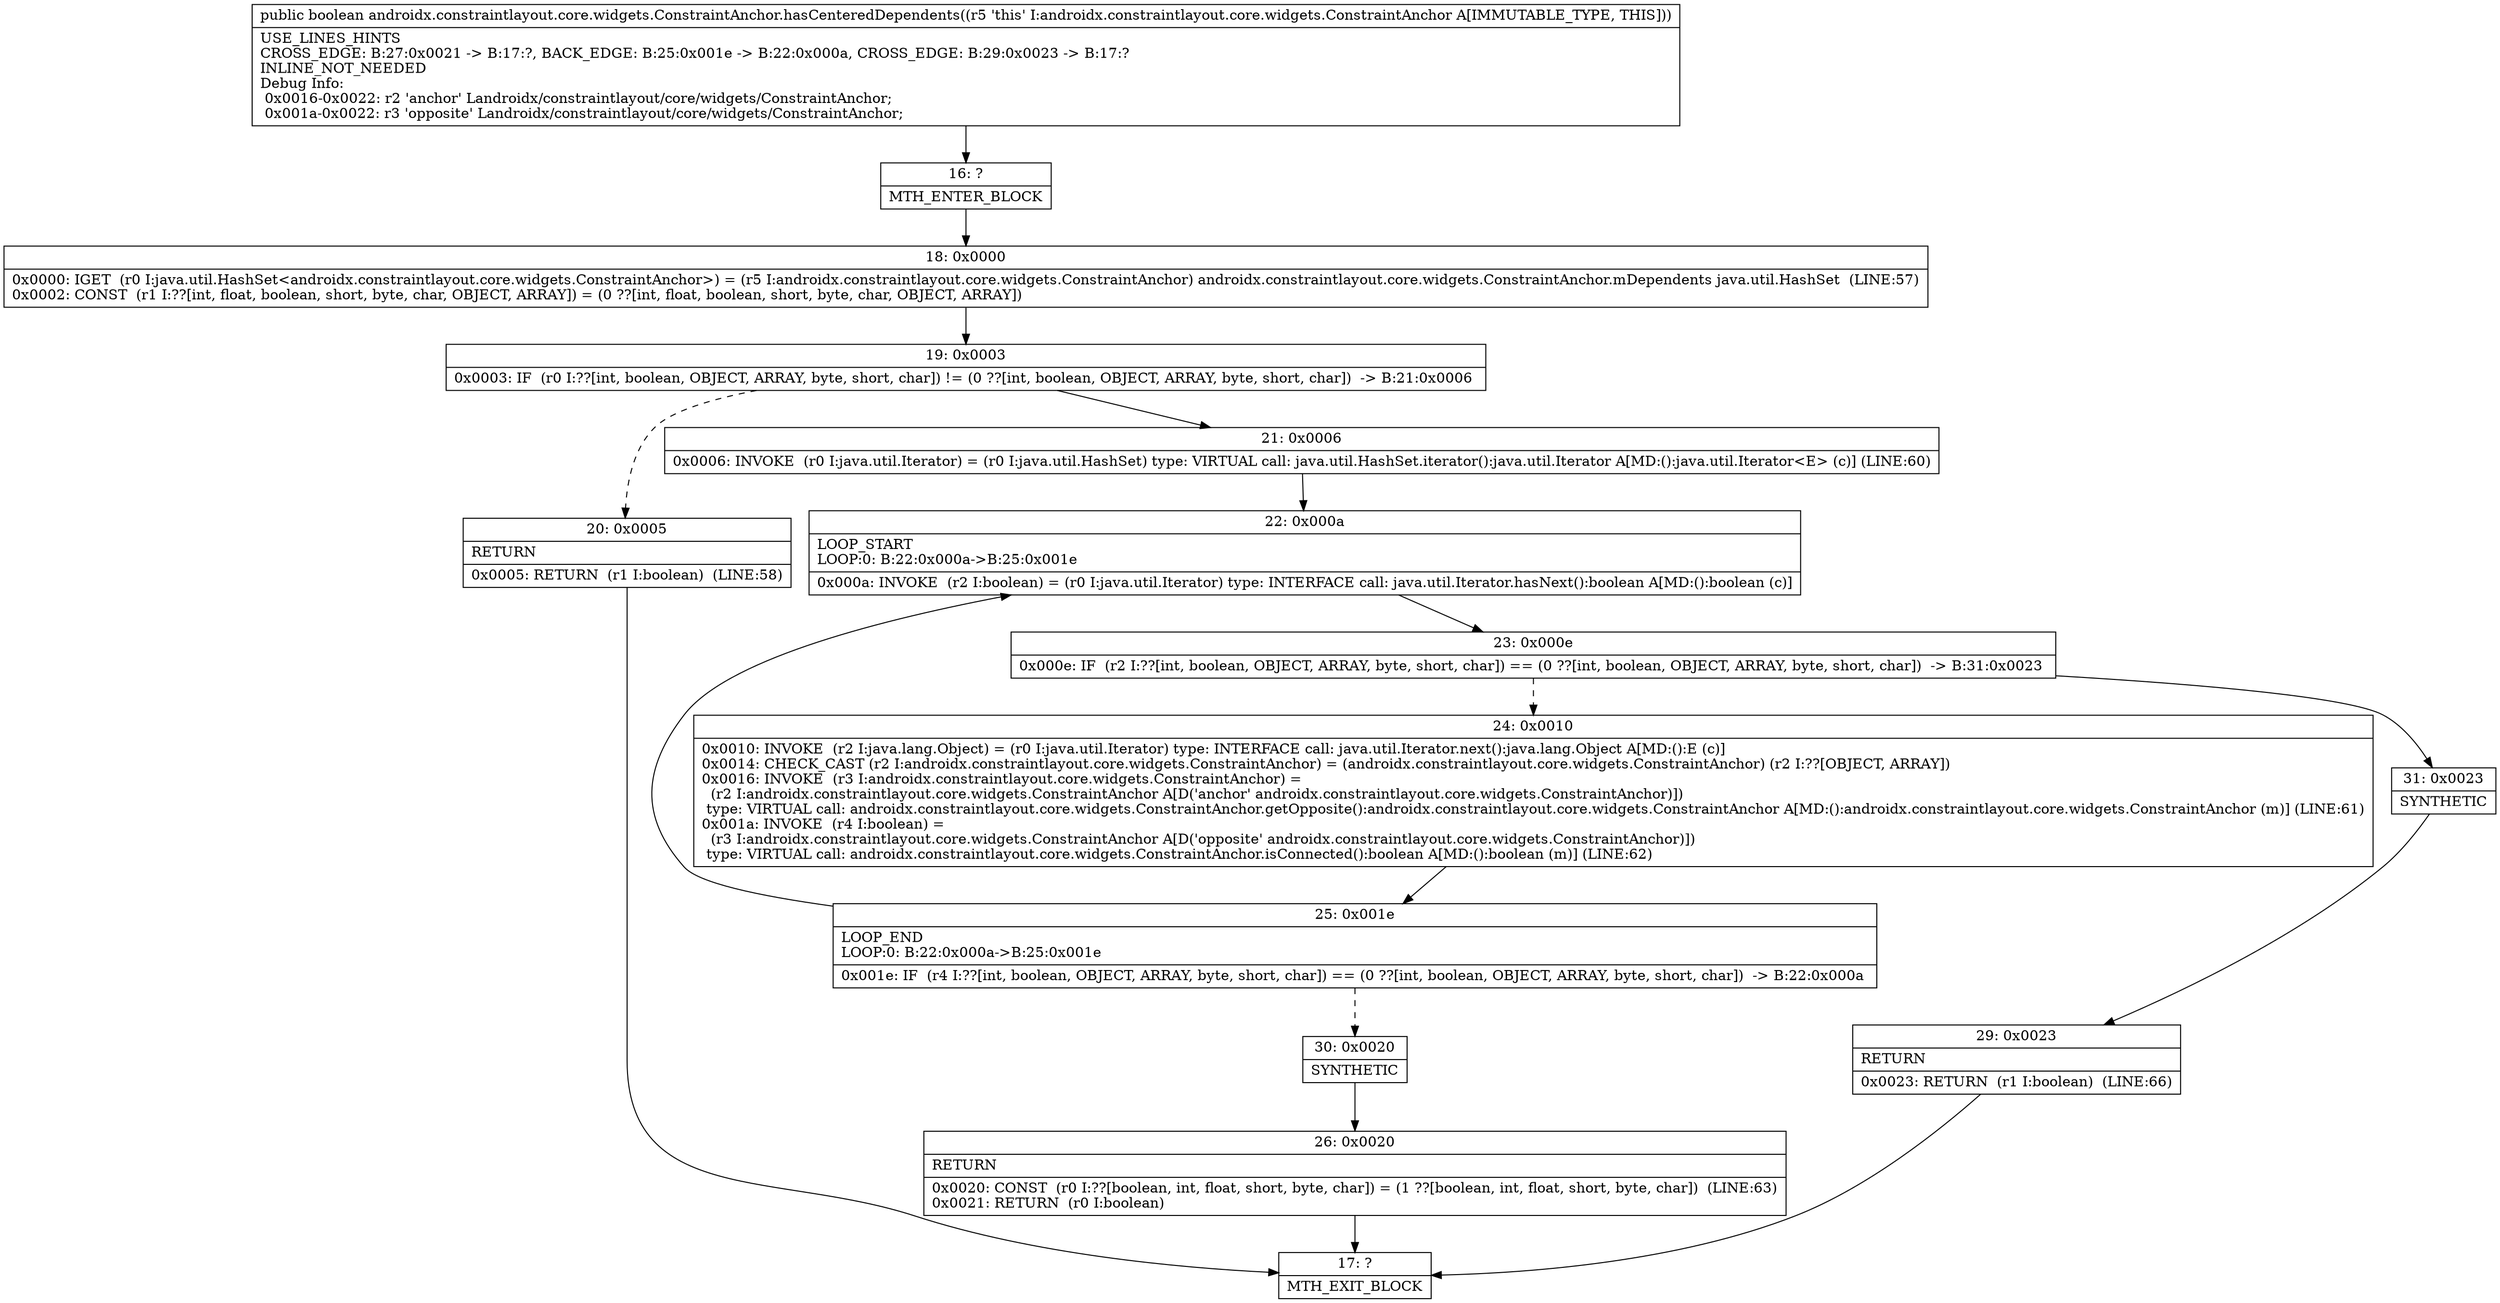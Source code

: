 digraph "CFG forandroidx.constraintlayout.core.widgets.ConstraintAnchor.hasCenteredDependents()Z" {
Node_16 [shape=record,label="{16\:\ ?|MTH_ENTER_BLOCK\l}"];
Node_18 [shape=record,label="{18\:\ 0x0000|0x0000: IGET  (r0 I:java.util.HashSet\<androidx.constraintlayout.core.widgets.ConstraintAnchor\>) = (r5 I:androidx.constraintlayout.core.widgets.ConstraintAnchor) androidx.constraintlayout.core.widgets.ConstraintAnchor.mDependents java.util.HashSet  (LINE:57)\l0x0002: CONST  (r1 I:??[int, float, boolean, short, byte, char, OBJECT, ARRAY]) = (0 ??[int, float, boolean, short, byte, char, OBJECT, ARRAY]) \l}"];
Node_19 [shape=record,label="{19\:\ 0x0003|0x0003: IF  (r0 I:??[int, boolean, OBJECT, ARRAY, byte, short, char]) != (0 ??[int, boolean, OBJECT, ARRAY, byte, short, char])  \-\> B:21:0x0006 \l}"];
Node_20 [shape=record,label="{20\:\ 0x0005|RETURN\l|0x0005: RETURN  (r1 I:boolean)  (LINE:58)\l}"];
Node_17 [shape=record,label="{17\:\ ?|MTH_EXIT_BLOCK\l}"];
Node_21 [shape=record,label="{21\:\ 0x0006|0x0006: INVOKE  (r0 I:java.util.Iterator) = (r0 I:java.util.HashSet) type: VIRTUAL call: java.util.HashSet.iterator():java.util.Iterator A[MD:():java.util.Iterator\<E\> (c)] (LINE:60)\l}"];
Node_22 [shape=record,label="{22\:\ 0x000a|LOOP_START\lLOOP:0: B:22:0x000a\-\>B:25:0x001e\l|0x000a: INVOKE  (r2 I:boolean) = (r0 I:java.util.Iterator) type: INTERFACE call: java.util.Iterator.hasNext():boolean A[MD:():boolean (c)]\l}"];
Node_23 [shape=record,label="{23\:\ 0x000e|0x000e: IF  (r2 I:??[int, boolean, OBJECT, ARRAY, byte, short, char]) == (0 ??[int, boolean, OBJECT, ARRAY, byte, short, char])  \-\> B:31:0x0023 \l}"];
Node_24 [shape=record,label="{24\:\ 0x0010|0x0010: INVOKE  (r2 I:java.lang.Object) = (r0 I:java.util.Iterator) type: INTERFACE call: java.util.Iterator.next():java.lang.Object A[MD:():E (c)]\l0x0014: CHECK_CAST (r2 I:androidx.constraintlayout.core.widgets.ConstraintAnchor) = (androidx.constraintlayout.core.widgets.ConstraintAnchor) (r2 I:??[OBJECT, ARRAY]) \l0x0016: INVOKE  (r3 I:androidx.constraintlayout.core.widgets.ConstraintAnchor) = \l  (r2 I:androidx.constraintlayout.core.widgets.ConstraintAnchor A[D('anchor' androidx.constraintlayout.core.widgets.ConstraintAnchor)])\l type: VIRTUAL call: androidx.constraintlayout.core.widgets.ConstraintAnchor.getOpposite():androidx.constraintlayout.core.widgets.ConstraintAnchor A[MD:():androidx.constraintlayout.core.widgets.ConstraintAnchor (m)] (LINE:61)\l0x001a: INVOKE  (r4 I:boolean) = \l  (r3 I:androidx.constraintlayout.core.widgets.ConstraintAnchor A[D('opposite' androidx.constraintlayout.core.widgets.ConstraintAnchor)])\l type: VIRTUAL call: androidx.constraintlayout.core.widgets.ConstraintAnchor.isConnected():boolean A[MD:():boolean (m)] (LINE:62)\l}"];
Node_25 [shape=record,label="{25\:\ 0x001e|LOOP_END\lLOOP:0: B:22:0x000a\-\>B:25:0x001e\l|0x001e: IF  (r4 I:??[int, boolean, OBJECT, ARRAY, byte, short, char]) == (0 ??[int, boolean, OBJECT, ARRAY, byte, short, char])  \-\> B:22:0x000a \l}"];
Node_30 [shape=record,label="{30\:\ 0x0020|SYNTHETIC\l}"];
Node_26 [shape=record,label="{26\:\ 0x0020|RETURN\l|0x0020: CONST  (r0 I:??[boolean, int, float, short, byte, char]) = (1 ??[boolean, int, float, short, byte, char])  (LINE:63)\l0x0021: RETURN  (r0 I:boolean) \l}"];
Node_31 [shape=record,label="{31\:\ 0x0023|SYNTHETIC\l}"];
Node_29 [shape=record,label="{29\:\ 0x0023|RETURN\l|0x0023: RETURN  (r1 I:boolean)  (LINE:66)\l}"];
MethodNode[shape=record,label="{public boolean androidx.constraintlayout.core.widgets.ConstraintAnchor.hasCenteredDependents((r5 'this' I:androidx.constraintlayout.core.widgets.ConstraintAnchor A[IMMUTABLE_TYPE, THIS]))  | USE_LINES_HINTS\lCROSS_EDGE: B:27:0x0021 \-\> B:17:?, BACK_EDGE: B:25:0x001e \-\> B:22:0x000a, CROSS_EDGE: B:29:0x0023 \-\> B:17:?\lINLINE_NOT_NEEDED\lDebug Info:\l  0x0016\-0x0022: r2 'anchor' Landroidx\/constraintlayout\/core\/widgets\/ConstraintAnchor;\l  0x001a\-0x0022: r3 'opposite' Landroidx\/constraintlayout\/core\/widgets\/ConstraintAnchor;\l}"];
MethodNode -> Node_16;Node_16 -> Node_18;
Node_18 -> Node_19;
Node_19 -> Node_20[style=dashed];
Node_19 -> Node_21;
Node_20 -> Node_17;
Node_21 -> Node_22;
Node_22 -> Node_23;
Node_23 -> Node_24[style=dashed];
Node_23 -> Node_31;
Node_24 -> Node_25;
Node_25 -> Node_22;
Node_25 -> Node_30[style=dashed];
Node_30 -> Node_26;
Node_26 -> Node_17;
Node_31 -> Node_29;
Node_29 -> Node_17;
}

